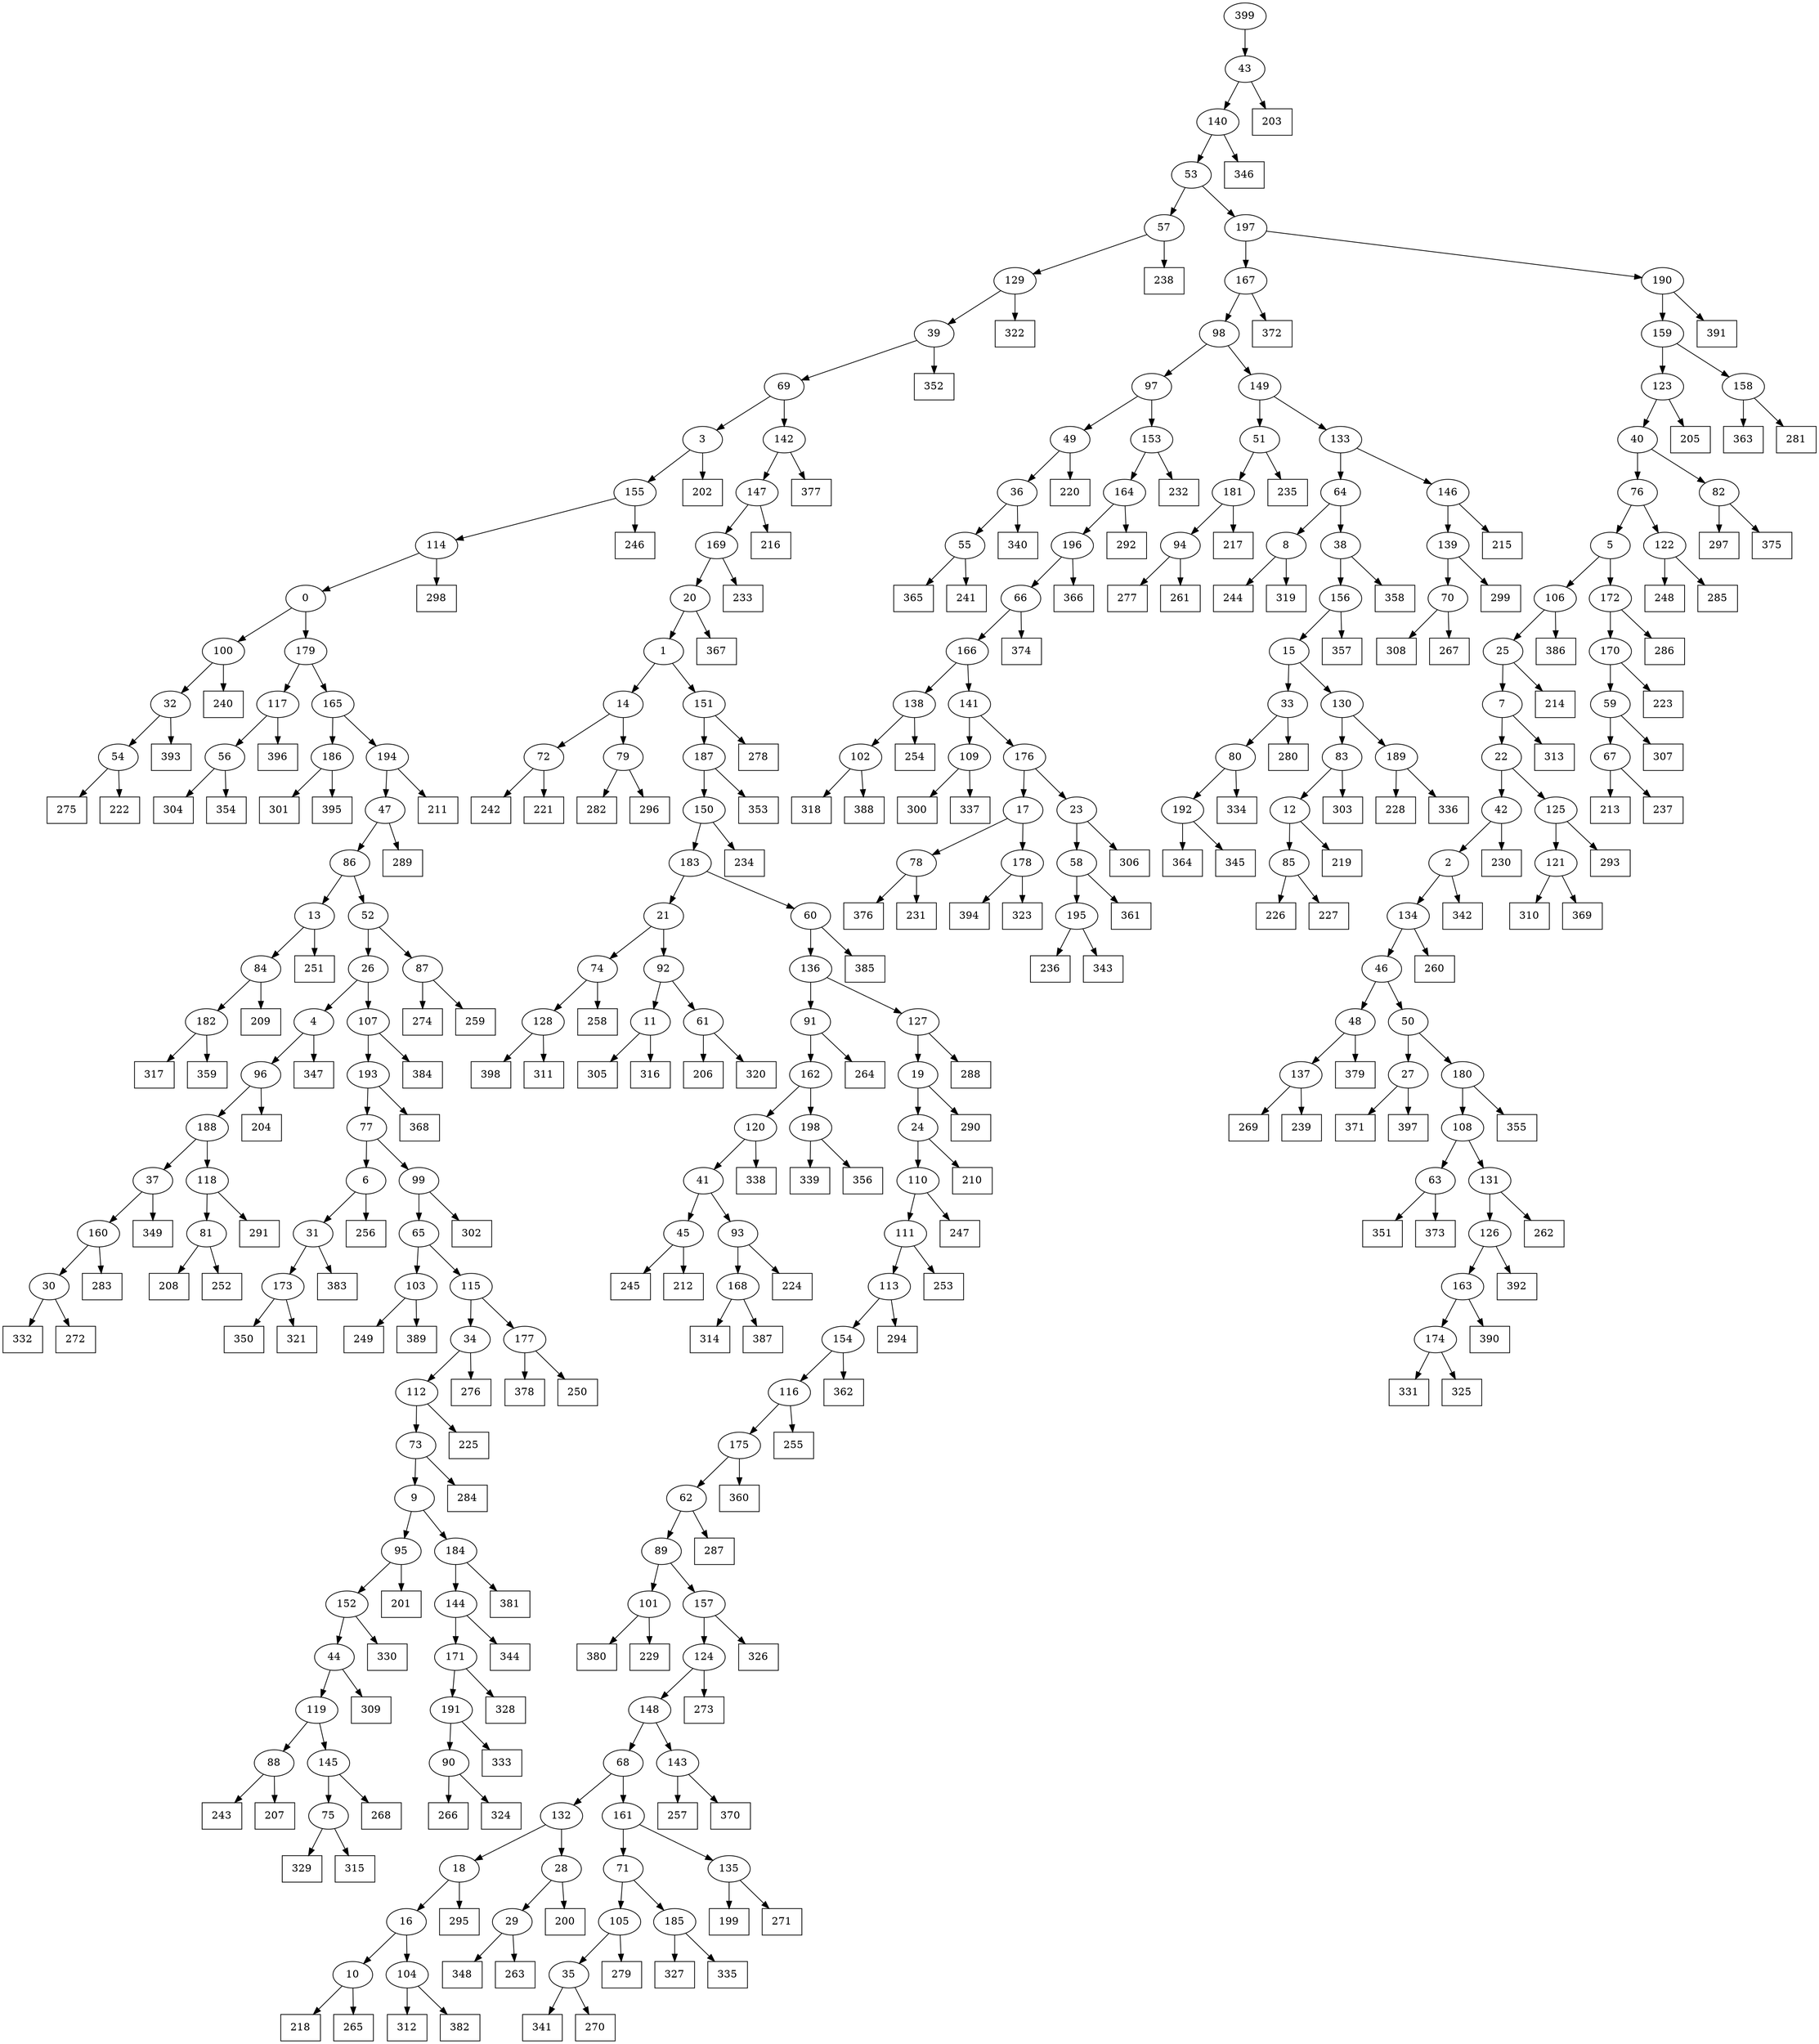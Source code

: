 digraph G {
0[label="0"];
1[label="1"];
2[label="2"];
3[label="3"];
4[label="4"];
5[label="5"];
6[label="6"];
7[label="7"];
8[label="8"];
9[label="9"];
10[label="10"];
11[label="11"];
12[label="12"];
13[label="13"];
14[label="14"];
15[label="15"];
16[label="16"];
17[label="17"];
18[label="18"];
19[label="19"];
20[label="20"];
21[label="21"];
22[label="22"];
23[label="23"];
24[label="24"];
25[label="25"];
26[label="26"];
27[label="27"];
28[label="28"];
29[label="29"];
30[label="30"];
31[label="31"];
32[label="32"];
33[label="33"];
34[label="34"];
35[label="35"];
36[label="36"];
37[label="37"];
38[label="38"];
39[label="39"];
40[label="40"];
41[label="41"];
42[label="42"];
43[label="43"];
44[label="44"];
45[label="45"];
46[label="46"];
47[label="47"];
48[label="48"];
49[label="49"];
50[label="50"];
51[label="51"];
52[label="52"];
53[label="53"];
54[label="54"];
55[label="55"];
56[label="56"];
57[label="57"];
58[label="58"];
59[label="59"];
60[label="60"];
61[label="61"];
62[label="62"];
63[label="63"];
64[label="64"];
65[label="65"];
66[label="66"];
67[label="67"];
68[label="68"];
69[label="69"];
70[label="70"];
71[label="71"];
72[label="72"];
73[label="73"];
74[label="74"];
75[label="75"];
76[label="76"];
77[label="77"];
78[label="78"];
79[label="79"];
80[label="80"];
81[label="81"];
82[label="82"];
83[label="83"];
84[label="84"];
85[label="85"];
86[label="86"];
87[label="87"];
88[label="88"];
89[label="89"];
90[label="90"];
91[label="91"];
92[label="92"];
93[label="93"];
94[label="94"];
95[label="95"];
96[label="96"];
97[label="97"];
98[label="98"];
99[label="99"];
100[label="100"];
101[label="101"];
102[label="102"];
103[label="103"];
104[label="104"];
105[label="105"];
106[label="106"];
107[label="107"];
108[label="108"];
109[label="109"];
110[label="110"];
111[label="111"];
112[label="112"];
113[label="113"];
114[label="114"];
115[label="115"];
116[label="116"];
117[label="117"];
118[label="118"];
119[label="119"];
120[label="120"];
121[label="121"];
122[label="122"];
123[label="123"];
124[label="124"];
125[label="125"];
126[label="126"];
127[label="127"];
128[label="128"];
129[label="129"];
130[label="130"];
131[label="131"];
132[label="132"];
133[label="133"];
134[label="134"];
135[label="135"];
136[label="136"];
137[label="137"];
138[label="138"];
139[label="139"];
140[label="140"];
141[label="141"];
142[label="142"];
143[label="143"];
144[label="144"];
145[label="145"];
146[label="146"];
147[label="147"];
148[label="148"];
149[label="149"];
150[label="150"];
151[label="151"];
152[label="152"];
153[label="153"];
154[label="154"];
155[label="155"];
156[label="156"];
157[label="157"];
158[label="158"];
159[label="159"];
160[label="160"];
161[label="161"];
162[label="162"];
163[label="163"];
164[label="164"];
165[label="165"];
166[label="166"];
167[label="167"];
168[label="168"];
169[label="169"];
170[label="170"];
171[label="171"];
172[label="172"];
173[label="173"];
174[label="174"];
175[label="175"];
176[label="176"];
177[label="177"];
178[label="178"];
179[label="179"];
180[label="180"];
181[label="181"];
182[label="182"];
183[label="183"];
184[label="184"];
185[label="185"];
186[label="186"];
187[label="187"];
188[label="188"];
189[label="189"];
190[label="190"];
191[label="191"];
192[label="192"];
193[label="193"];
194[label="194"];
195[label="195"];
196[label="196"];
197[label="197"];
198[label="198"];
199[shape=box,label="366"];
200[shape=box,label="206"];
201[shape=box,label="217"];
202[shape=box,label="378"];
203[shape=box,label="298"];
204[shape=box,label="341"];
205[shape=box,label="201"];
206[shape=box,label="353"];
207[shape=box,label="234"];
208[shape=box,label="327"];
209[shape=box,label="260"];
210[shape=box,label="346"];
211[shape=box,label="350"];
212[shape=box,label="385"];
213[shape=box,label="274"];
214[shape=box,label="391"];
215[shape=box,label="284"];
216[shape=box,label="305"];
217[shape=box,label="398"];
218[shape=box,label="329"];
219[shape=box,label="282"];
220[shape=box,label="301"];
221[shape=box,label="254"];
222[shape=box,label="364"];
223[shape=box,label="294"];
224[shape=box,label="247"];
225[shape=box,label="340"];
226[shape=box,label="202"];
227[shape=box,label="314"];
228[shape=box,label="338"];
229[shape=box,label="253"];
230[shape=box,label="395"];
231[shape=box,label="345"];
232[shape=box,label="351"];
233[shape=box,label="235"];
234[shape=box,label="269"];
235[shape=box,label="249"];
236[shape=box,label="200"];
237[shape=box,label="264"];
238[shape=box,label="380"];
239[shape=box,label="383"];
240[shape=box,label="277"];
241[shape=box,label="279"];
242[shape=box,label="332"];
243[shape=box,label="272"];
244[shape=box,label="246"];
245[shape=box,label="320"];
246[shape=box,label="205"];
247[shape=box,label="309"];
248[shape=box,label="313"];
249[shape=box,label="257"];
250[shape=box,label="251"];
251[shape=box,label="396"];
252[shape=box,label="386"];
253[shape=box,label="299"];
254[shape=box,label="199"];
255[shape=box,label="261"];
256[shape=box,label="349"];
257[shape=box,label="262"];
258[shape=box,label="303"];
259[shape=box,label="368"];
260[shape=box,label="387"];
261[shape=box,label="363"];
262[shape=box,label="373"];
263[shape=box,label="295"];
264[shape=box,label="394"];
265[shape=box,label="310"];
266[shape=box,label="304"];
267[shape=box,label="344"];
268[shape=box,label="369"];
269[shape=box,label="218"];
270[shape=box,label="280"];
271[shape=box,label="226"];
272[shape=box,label="242"];
273[shape=box,label="315"];
274[shape=box,label="287"];
275[shape=box,label="238"];
276[shape=box,label="371"];
277[shape=box,label="228"];
278[shape=box,label="276"];
279[shape=box,label="297"];
280[shape=box,label="255"];
281[shape=box,label="306"];
282[shape=box,label="258"];
283[shape=box,label="203"];
284[shape=box,label="220"];
285[shape=box,label="289"];
286[shape=box,label="316"];
287[shape=box,label="375"];
288[shape=box,label="308"];
289[shape=box,label="381"];
290[shape=box,label="317"];
291[shape=box,label="248"];
292[shape=box,label="374"];
293[shape=box,label="285"];
294[shape=box,label="328"];
295[shape=box,label="266"];
296[shape=box,label="318"];
297[shape=box,label="392"];
298[shape=box,label="244"];
299[shape=box,label="384"];
300[shape=box,label="331"];
301[shape=box,label="275"];
302[shape=box,label="281"];
303[shape=box,label="339"];
304[shape=box,label="356"];
305[shape=box,label="348"];
306[shape=box,label="224"];
307[shape=box,label="359"];
308[shape=box,label="342"];
309[shape=box,label="278"];
310[shape=box,label="236"];
311[shape=box,label="324"];
312[shape=box,label="291"];
313[shape=box,label="250"];
314[shape=box,label="215"];
315[shape=box,label="232"];
316[shape=box,label="336"];
317[shape=box,label="290"];
318[shape=box,label="296"];
319[shape=box,label="365"];
320[shape=box,label="216"];
321[shape=box,label="293"];
322[shape=box,label="390"];
323[shape=box,label="323"];
324[shape=box,label="263"];
325[shape=box,label="379"];
326[shape=box,label="357"];
327[shape=box,label="243"];
328[shape=box,label="222"];
329[shape=box,label="207"];
330[shape=box,label="265"];
331[shape=box,label="319"];
332[shape=box,label="333"];
333[shape=box,label="360"];
334[shape=box,label="393"];
335[shape=box,label="230"];
336[shape=box,label="225"];
337[shape=box,label="259"];
338[shape=box,label="208"];
339[shape=box,label="241"];
340[shape=box,label="321"];
341[shape=box,label="213"];
342[shape=box,label="271"];
343[shape=box,label="389"];
344[shape=box,label="270"];
345[shape=box,label="252"];
346[shape=box,label="300"];
347[shape=box,label="292"];
348[shape=box,label="209"];
349[shape=box,label="335"];
350[shape=box,label="210"];
351[shape=box,label="239"];
352[shape=box,label="322"];
353[shape=box,label="219"];
354[shape=box,label="312"];
355[shape=box,label="343"];
356[shape=box,label="245"];
357[shape=box,label="214"];
358[shape=box,label="223"];
359[shape=box,label="221"];
360[shape=box,label="352"];
361[shape=box,label="354"];
362[shape=box,label="211"];
363[shape=box,label="330"];
364[shape=box,label="370"];
365[shape=box,label="267"];
366[shape=box,label="372"];
367[shape=box,label="212"];
368[shape=box,label="377"];
369[shape=box,label="268"];
370[shape=box,label="307"];
371[shape=box,label="237"];
372[shape=box,label="204"];
373[shape=box,label="233"];
374[shape=box,label="273"];
375[shape=box,label="326"];
376[shape=box,label="355"];
377[shape=box,label="283"];
378[shape=box,label="362"];
379[shape=box,label="256"];
380[shape=box,label="286"];
381[shape=box,label="325"];
382[shape=box,label="388"];
383[shape=box,label="288"];
384[shape=box,label="361"];
385[shape=box,label="376"];
386[shape=box,label="382"];
387[shape=box,label="240"];
388[shape=box,label="397"];
389[shape=box,label="229"];
390[shape=box,label="302"];
391[shape=box,label="367"];
392[shape=box,label="311"];
393[shape=box,label="334"];
394[shape=box,label="337"];
395[shape=box,label="227"];
396[shape=box,label="347"];
397[shape=box,label="231"];
398[shape=box,label="358"];
399[label="399"];
110->224 ;
30->242 ;
192->222 ;
123->246 ;
182->307 ;
8->298 ;
91->237 ;
78->397 ;
32->334 ;
160->377 ;
90->295 ;
100->387 ;
181->201 ;
117->251 ;
96->372 ;
139->253 ;
172->380 ;
118->312 ;
55->319 ;
28->236 ;
164->196 ;
163->322 ;
82->287 ;
80->393 ;
64->38 ;
24->110 ;
146->139 ;
94->255 ;
195->310 ;
109->346 ;
81->338 ;
121->268 ;
140->210 ;
135->254 ;
180->376 ;
149->133 ;
89->101 ;
50->180 ;
38->398 ;
152->363 ;
54->328 ;
150->207 ;
161->135 ;
68->132 ;
78->385 ;
49->284 ;
36->225 ;
55->339 ;
85->395 ;
187->206 ;
10->269 ;
35->344 ;
189->277 ;
124->374 ;
126->297 ;
110->111 ;
171->191 ;
191->332 ;
4->396 ;
104->386 ;
48->325 ;
16->10 ;
10->330 ;
62->89 ;
83->258 ;
151->309 ;
24->350 ;
196->199 ;
63->232 ;
143->249 ;
102->382 ;
130->83 ;
175->62 ;
62->274 ;
137->234 ;
108->63 ;
63->262 ;
45->356 ;
29->324 ;
72->272 ;
11->216 ;
40->76 ;
184->289 ;
7->248 ;
178->323 ;
155->244 ;
2->134 ;
103->235 ;
14->72 ;
72->359 ;
9->184 ;
122->293 ;
148->68 ;
106->25 ;
25->357 ;
46->48 ;
142->368 ;
95->205 ;
158->302 ;
44->247 ;
66->166 ;
83->12 ;
96->188 ;
145->369 ;
40->82 ;
27->388 ;
54->301 ;
173->340 ;
65->103 ;
103->343 ;
191->90 ;
121->265 ;
99->390 ;
125->121 ;
34->278 ;
47->86 ;
18->263 ;
120->228 ;
178->264 ;
107->193 ;
193->259 ;
112->336 ;
31->239 ;
31->173 ;
32->54 ;
33->270 ;
37->256 ;
70->365 ;
57->129 ;
35->204 ;
51->181 ;
181->94 ;
129->352 ;
48->137 ;
128->392 ;
9->95 ;
93->306 ;
97->153 ;
13->84 ;
84->348 ;
87->337 ;
173->211 ;
166->138 ;
138->221 ;
188->118 ;
0->179 ;
179->117 ;
3->155 ;
84->182 ;
182->290 ;
70->288 ;
19->317 ;
133->64 ;
137->351 ;
12->85 ;
50->27 ;
98->97 ;
180->108 ;
13->250 ;
28->29 ;
29->305 ;
120->41 ;
22->125 ;
158->261 ;
136->91 ;
143->364 ;
3->226 ;
19->24 ;
67->371 ;
162->120 ;
106->252 ;
171->294 ;
20->1 ;
1->151 ;
94->240 ;
61->200 ;
107->299 ;
145->75 ;
12->353 ;
27->276 ;
80->192 ;
192->231 ;
119->88 ;
42->2 ;
2->308 ;
58->384 ;
156->326 ;
33->80 ;
183->21 ;
73->9 ;
1->14 ;
166->141 ;
141->176 ;
92->11 ;
97->49 ;
195->355 ;
104->354 ;
105->35 ;
88->327 ;
144->267 ;
16->104 ;
170->358 ;
67->341 ;
41->93 ;
167->98 ;
98->149 ;
52->87 ;
154->378 ;
117->56 ;
56->266 ;
139->70 ;
144->171 ;
193->77 ;
77->99 ;
113->154 ;
14->79 ;
79->219 ;
147->169 ;
169->373 ;
126->163 ;
132->28 ;
47->285 ;
197->167 ;
167->366 ;
134->209 ;
44->119 ;
119->145 ;
11->286 ;
128->217 ;
194->47 ;
154->116 ;
79->318 ;
6->379 ;
159->123 ;
123->40 ;
52->26 ;
26->107 ;
23->58 ;
43->283 ;
111->229 ;
74->282 ;
85->271 ;
64->8 ;
8->331 ;
69->3 ;
135->342 ;
42->335 ;
157->124 ;
190->214 ;
88->329 ;
5->106 ;
86->52 ;
95->152 ;
152->44 ;
170->59 ;
90->311 ;
177->202 ;
99->65 ;
153->315 ;
156->15 ;
15->33 ;
127->383 ;
169->20 ;
60->136 ;
172->170 ;
74->128 ;
25->7 ;
7->22 ;
194->362 ;
138->102 ;
102->296 ;
101->389 ;
132->18 ;
18->16 ;
38->156 ;
53->197 ;
131->257 ;
76->5 ;
125->321 ;
176->17 ;
17->178 ;
197->190 ;
61->245 ;
136->127 ;
127->19 ;
184->144 ;
114->0 ;
0->100 ;
56->361 ;
89->157 ;
157->375 ;
82->279 ;
77->6 ;
6->31 ;
59->370 ;
108->131 ;
131->126 ;
198->304 ;
53->57 ;
57->275 ;
101->238 ;
151->187 ;
187->150 ;
186->220 ;
30->243 ;
116->280 ;
65->115 ;
15->130 ;
130->189 ;
160->30 ;
23->281 ;
87->213 ;
163->174 ;
75->273 ;
26->4 ;
4->96 ;
75->218 ;
129->39 ;
39->360 ;
176->23 ;
162->198 ;
198->303 ;
116->175 ;
175->333 ;
93->168 ;
168->260 ;
177->313 ;
174->300 ;
147->320 ;
86->13 ;
188->37 ;
37->160 ;
174->381 ;
149->51 ;
51->233 ;
179->165 ;
165->194 ;
58->195 ;
41->45 ;
45->367 ;
68->161 ;
43->140 ;
140->53 ;
39->69 ;
69->142 ;
399->43 ;
161->71 ;
155->114 ;
20->391 ;
118->81 ;
81->345 ;
91->162 ;
153->164 ;
164->347 ;
150->183 ;
115->34 ;
34->112 ;
168->227 ;
49->36 ;
36->55 ;
60->212 ;
185->208 ;
112->73 ;
73->215 ;
59->67 ;
134->46 ;
46->50 ;
142->147 ;
124->148 ;
148->143 ;
111->113 ;
113->223 ;
22->42 ;
141->109 ;
109->394 ;
100->32 ;
133->146 ;
146->314 ;
17->78 ;
71->185 ;
185->349 ;
21->74 ;
165->186 ;
186->230 ;
5->172 ;
76->122 ;
122->291 ;
115->177 ;
71->105 ;
105->241 ;
189->316 ;
190->159 ;
159->158 ;
183->60 ;
196->66 ;
66->292 ;
114->203 ;
21->92 ;
92->61 ;
}
